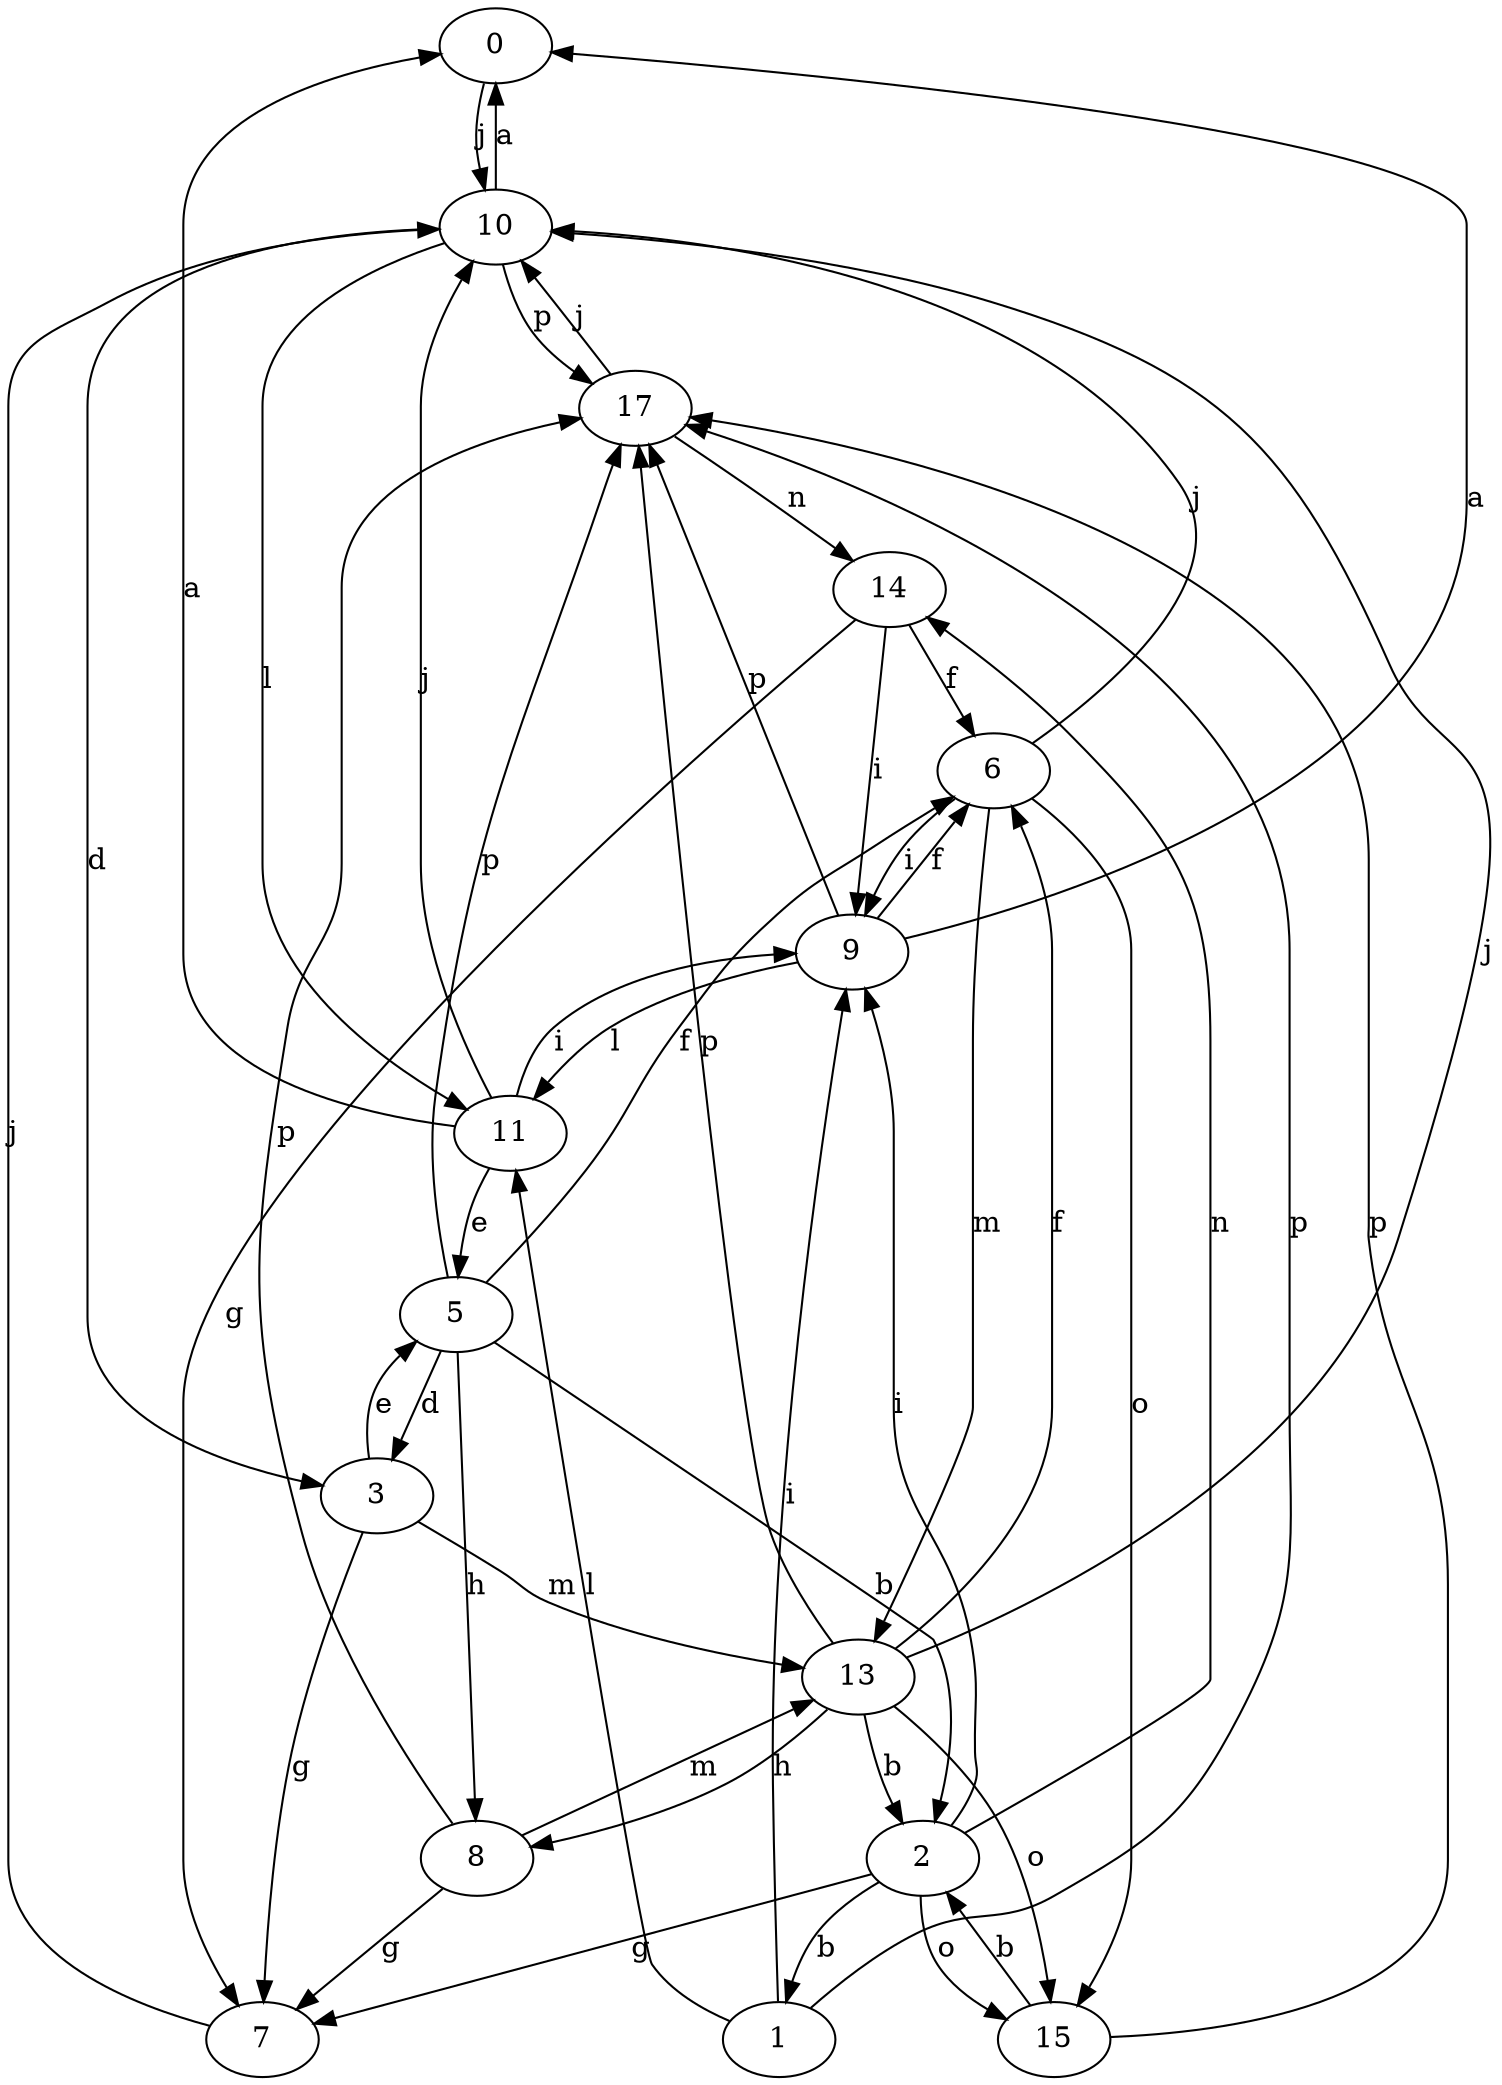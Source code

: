 strict digraph  {
0;
1;
2;
3;
5;
6;
7;
8;
9;
10;
11;
13;
14;
15;
17;
0 -> 10  [label=j];
1 -> 9  [label=i];
1 -> 11  [label=l];
1 -> 17  [label=p];
2 -> 1  [label=b];
2 -> 7  [label=g];
2 -> 9  [label=i];
2 -> 14  [label=n];
2 -> 15  [label=o];
3 -> 5  [label=e];
3 -> 7  [label=g];
3 -> 13  [label=m];
5 -> 2  [label=b];
5 -> 3  [label=d];
5 -> 6  [label=f];
5 -> 8  [label=h];
5 -> 17  [label=p];
6 -> 9  [label=i];
6 -> 10  [label=j];
6 -> 13  [label=m];
6 -> 15  [label=o];
7 -> 10  [label=j];
8 -> 7  [label=g];
8 -> 13  [label=m];
8 -> 17  [label=p];
9 -> 0  [label=a];
9 -> 6  [label=f];
9 -> 11  [label=l];
9 -> 17  [label=p];
10 -> 0  [label=a];
10 -> 3  [label=d];
10 -> 11  [label=l];
10 -> 17  [label=p];
11 -> 0  [label=a];
11 -> 5  [label=e];
11 -> 9  [label=i];
11 -> 10  [label=j];
13 -> 2  [label=b];
13 -> 6  [label=f];
13 -> 8  [label=h];
13 -> 10  [label=j];
13 -> 15  [label=o];
13 -> 17  [label=p];
14 -> 6  [label=f];
14 -> 7  [label=g];
14 -> 9  [label=i];
15 -> 2  [label=b];
15 -> 17  [label=p];
17 -> 10  [label=j];
17 -> 14  [label=n];
}
